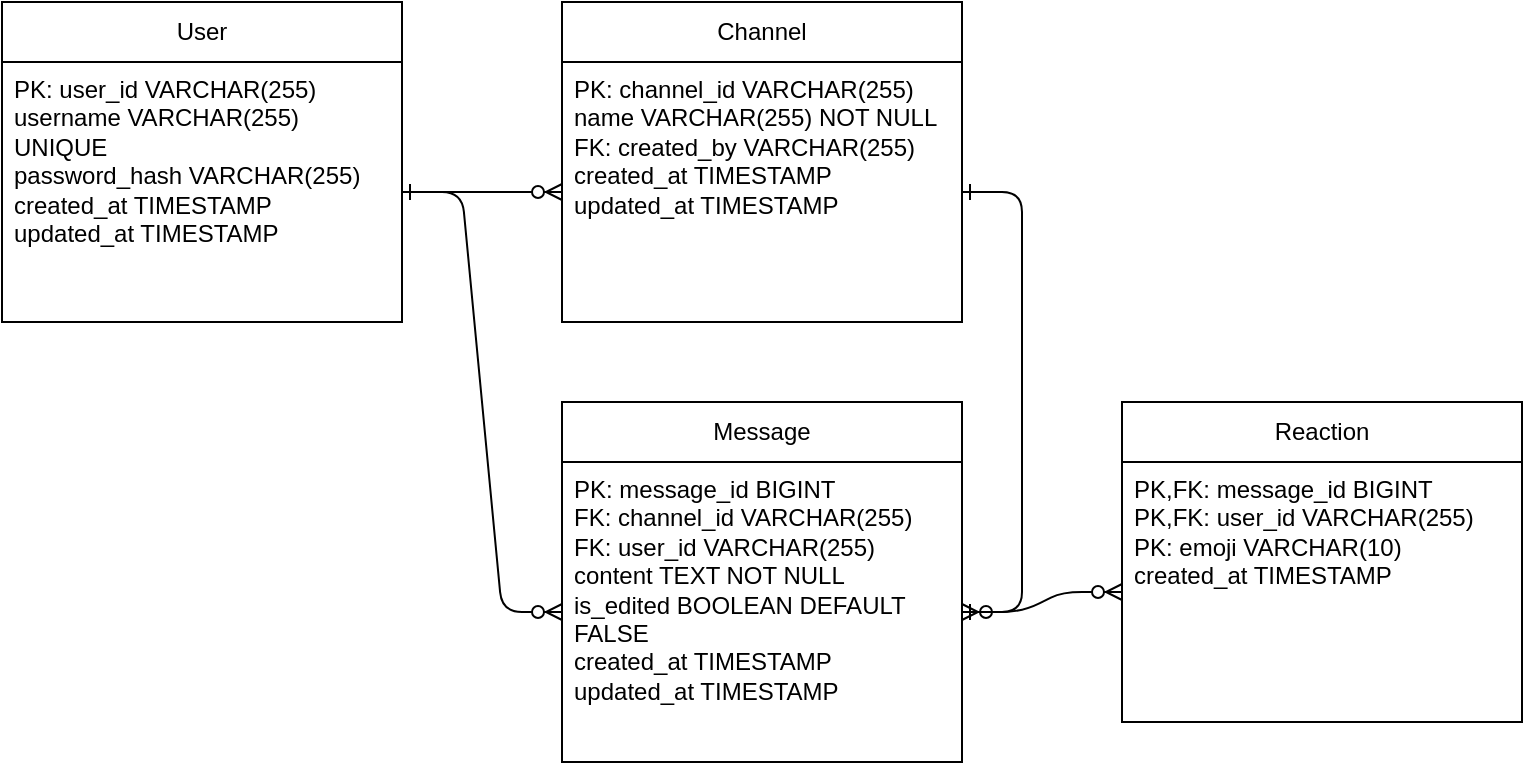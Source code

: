 <mxfile>
    <diagram id="chat-app-er" name="Chat App ER Diagram">
        <mxGraphModel dx="628" dy="578" grid="1" gridSize="10" guides="1" tooltips="1" connect="1" arrows="1" fold="1" page="1" pageScale="1" pageWidth="827" pageHeight="1169" math="0" shadow="0">
            <root>
                <mxCell id="0"/>
                <mxCell id="1" parent="0"/>
                <mxCell id="user-table" value="User" style="swimlane;fontStyle=0;childLayout=stackLayout;horizontal=1;startSize=30;horizontalStack=0;resizeParent=1;resizeParentMax=0;resizeLast=0;collapsible=1;marginBottom=0;whiteSpace=wrap;html=1;" parent="1" vertex="1">
                    <mxGeometry x="40" y="40" width="200" height="160" as="geometry"/>
                </mxCell>
                <mxCell id="user-fields" value="PK: user_id VARCHAR(255)&#xa;username VARCHAR(255) UNIQUE&#xa;password_hash VARCHAR(255)&#xa;created_at TIMESTAMP&#xa;updated_at TIMESTAMP" style="text;strokeColor=none;fillColor=none;align=left;verticalAlign=top;spacingLeft=4;spacingRight=4;overflow=hidden;points=[[0,0.5],[1,0.5]];portConstraint=eastwest;rotatable=0;whiteSpace=wrap;html=1;" parent="user-table" vertex="1">
                    <mxGeometry y="30" width="200" height="130" as="geometry"/>
                </mxCell>
                <mxCell id="channel-table" value="Channel" style="swimlane;fontStyle=0;childLayout=stackLayout;horizontal=1;startSize=30;horizontalStack=0;resizeParent=1;resizeParentMax=0;resizeLast=0;collapsible=1;marginBottom=0;whiteSpace=wrap;html=1;" parent="1" vertex="1">
                    <mxGeometry x="320" y="40" width="200" height="160" as="geometry"/>
                </mxCell>
                <mxCell id="channel-fields" value="PK: channel_id VARCHAR(255)&#xa;name VARCHAR(255) NOT NULL&#xa;FK: created_by VARCHAR(255)&#xa;created_at TIMESTAMP&#xa;updated_at TIMESTAMP" style="text;strokeColor=none;fillColor=none;align=left;verticalAlign=top;spacingLeft=4;spacingRight=4;overflow=hidden;points=[[0,0.5],[1,0.5]];portConstraint=eastwest;rotatable=0;whiteSpace=wrap;html=1;" parent="channel-table" vertex="1">
                    <mxGeometry y="30" width="200" height="130" as="geometry"/>
                </mxCell>
                <mxCell id="message-table" value="Message" style="swimlane;fontStyle=0;childLayout=stackLayout;horizontal=1;startSize=30;horizontalStack=0;resizeParent=1;resizeParentMax=0;resizeLast=0;collapsible=1;marginBottom=0;whiteSpace=wrap;html=1;" parent="1" vertex="1">
                    <mxGeometry x="320" y="240" width="200" height="180" as="geometry"/>
                </mxCell>
                <mxCell id="message-fields" value="PK: message_id BIGINT&#xa;FK: channel_id VARCHAR(255)&#xa;FK: user_id VARCHAR(255)&#xa;content TEXT NOT NULL&#xa;is_edited BOOLEAN DEFAULT FALSE&#xa;created_at TIMESTAMP&#xa;updated_at TIMESTAMP" style="text;strokeColor=none;fillColor=none;align=left;verticalAlign=top;spacingLeft=4;spacingRight=4;overflow=hidden;points=[[0,0.5],[1,0.5]];portConstraint=eastwest;rotatable=0;whiteSpace=wrap;html=1;" parent="message-table" vertex="1">
                    <mxGeometry y="30" width="200" height="150" as="geometry"/>
                </mxCell>
                <mxCell id="reaction-table" value="Reaction" style="swimlane;fontStyle=0;childLayout=stackLayout;horizontal=1;startSize=30;horizontalStack=0;resizeParent=1;resizeParentMax=0;resizeLast=0;collapsible=1;marginBottom=0;whiteSpace=wrap;html=1;" parent="1" vertex="1">
                    <mxGeometry x="600" y="240" width="200" height="160" as="geometry"/>
                </mxCell>
                <mxCell id="reaction-fields" value="PK,FK: message_id BIGINT&#xa;PK,FK: user_id VARCHAR(255)&#xa;PK: emoji VARCHAR(10)&#xa;created_at TIMESTAMP" style="text;strokeColor=none;fillColor=none;align=left;verticalAlign=top;spacingLeft=4;spacingRight=4;overflow=hidden;points=[[0,0.5],[1,0.5]];portConstraint=eastwest;rotatable=0;whiteSpace=wrap;html=1;" parent="reaction-table" vertex="1">
                    <mxGeometry y="30" width="200" height="130" as="geometry"/>
                </mxCell>
                <mxCell id="user-channel-rel" value="" style="edgeStyle=entityRelationEdgeStyle;fontSize=12;html=1;endArrow=ERzeroToMany;endFill=1;startArrow=ERone;startFill=0;" parent="1" source="user-fields" target="channel-fields" edge="1">
                    <mxGeometry width="100" height="100" relative="1" as="geometry"/>
                </mxCell>
                <mxCell id="channel-message-rel" value="" style="edgeStyle=entityRelationEdgeStyle;fontSize=12;html=1;endArrow=ERzeroToMany;endFill=1;startArrow=ERone;startFill=0;" parent="1" source="channel-fields" target="message-fields" edge="1">
                    <mxGeometry width="100" height="100" relative="1" as="geometry"/>
                </mxCell>
                <mxCell id="user-message-rel" value="" style="edgeStyle=entityRelationEdgeStyle;fontSize=12;html=1;endArrow=ERzeroToMany;endFill=1;startArrow=ERone;startFill=0;" parent="1" source="user-fields" target="message-fields" edge="1">
                    <mxGeometry width="100" height="100" relative="1" as="geometry"/>
                </mxCell>
                <mxCell id="message-reaction-rel" value="" style="edgeStyle=entityRelationEdgeStyle;fontSize=12;html=1;endArrow=ERzeroToMany;endFill=1;startArrow=ERone;startFill=0;" parent="1" source="message-fields" target="reaction-fields" edge="1">
                    <mxGeometry width="100" height="100" relative="1" as="geometry"/>
                </mxCell>
            </root>
        </mxGraphModel>
    </diagram>
</mxfile>